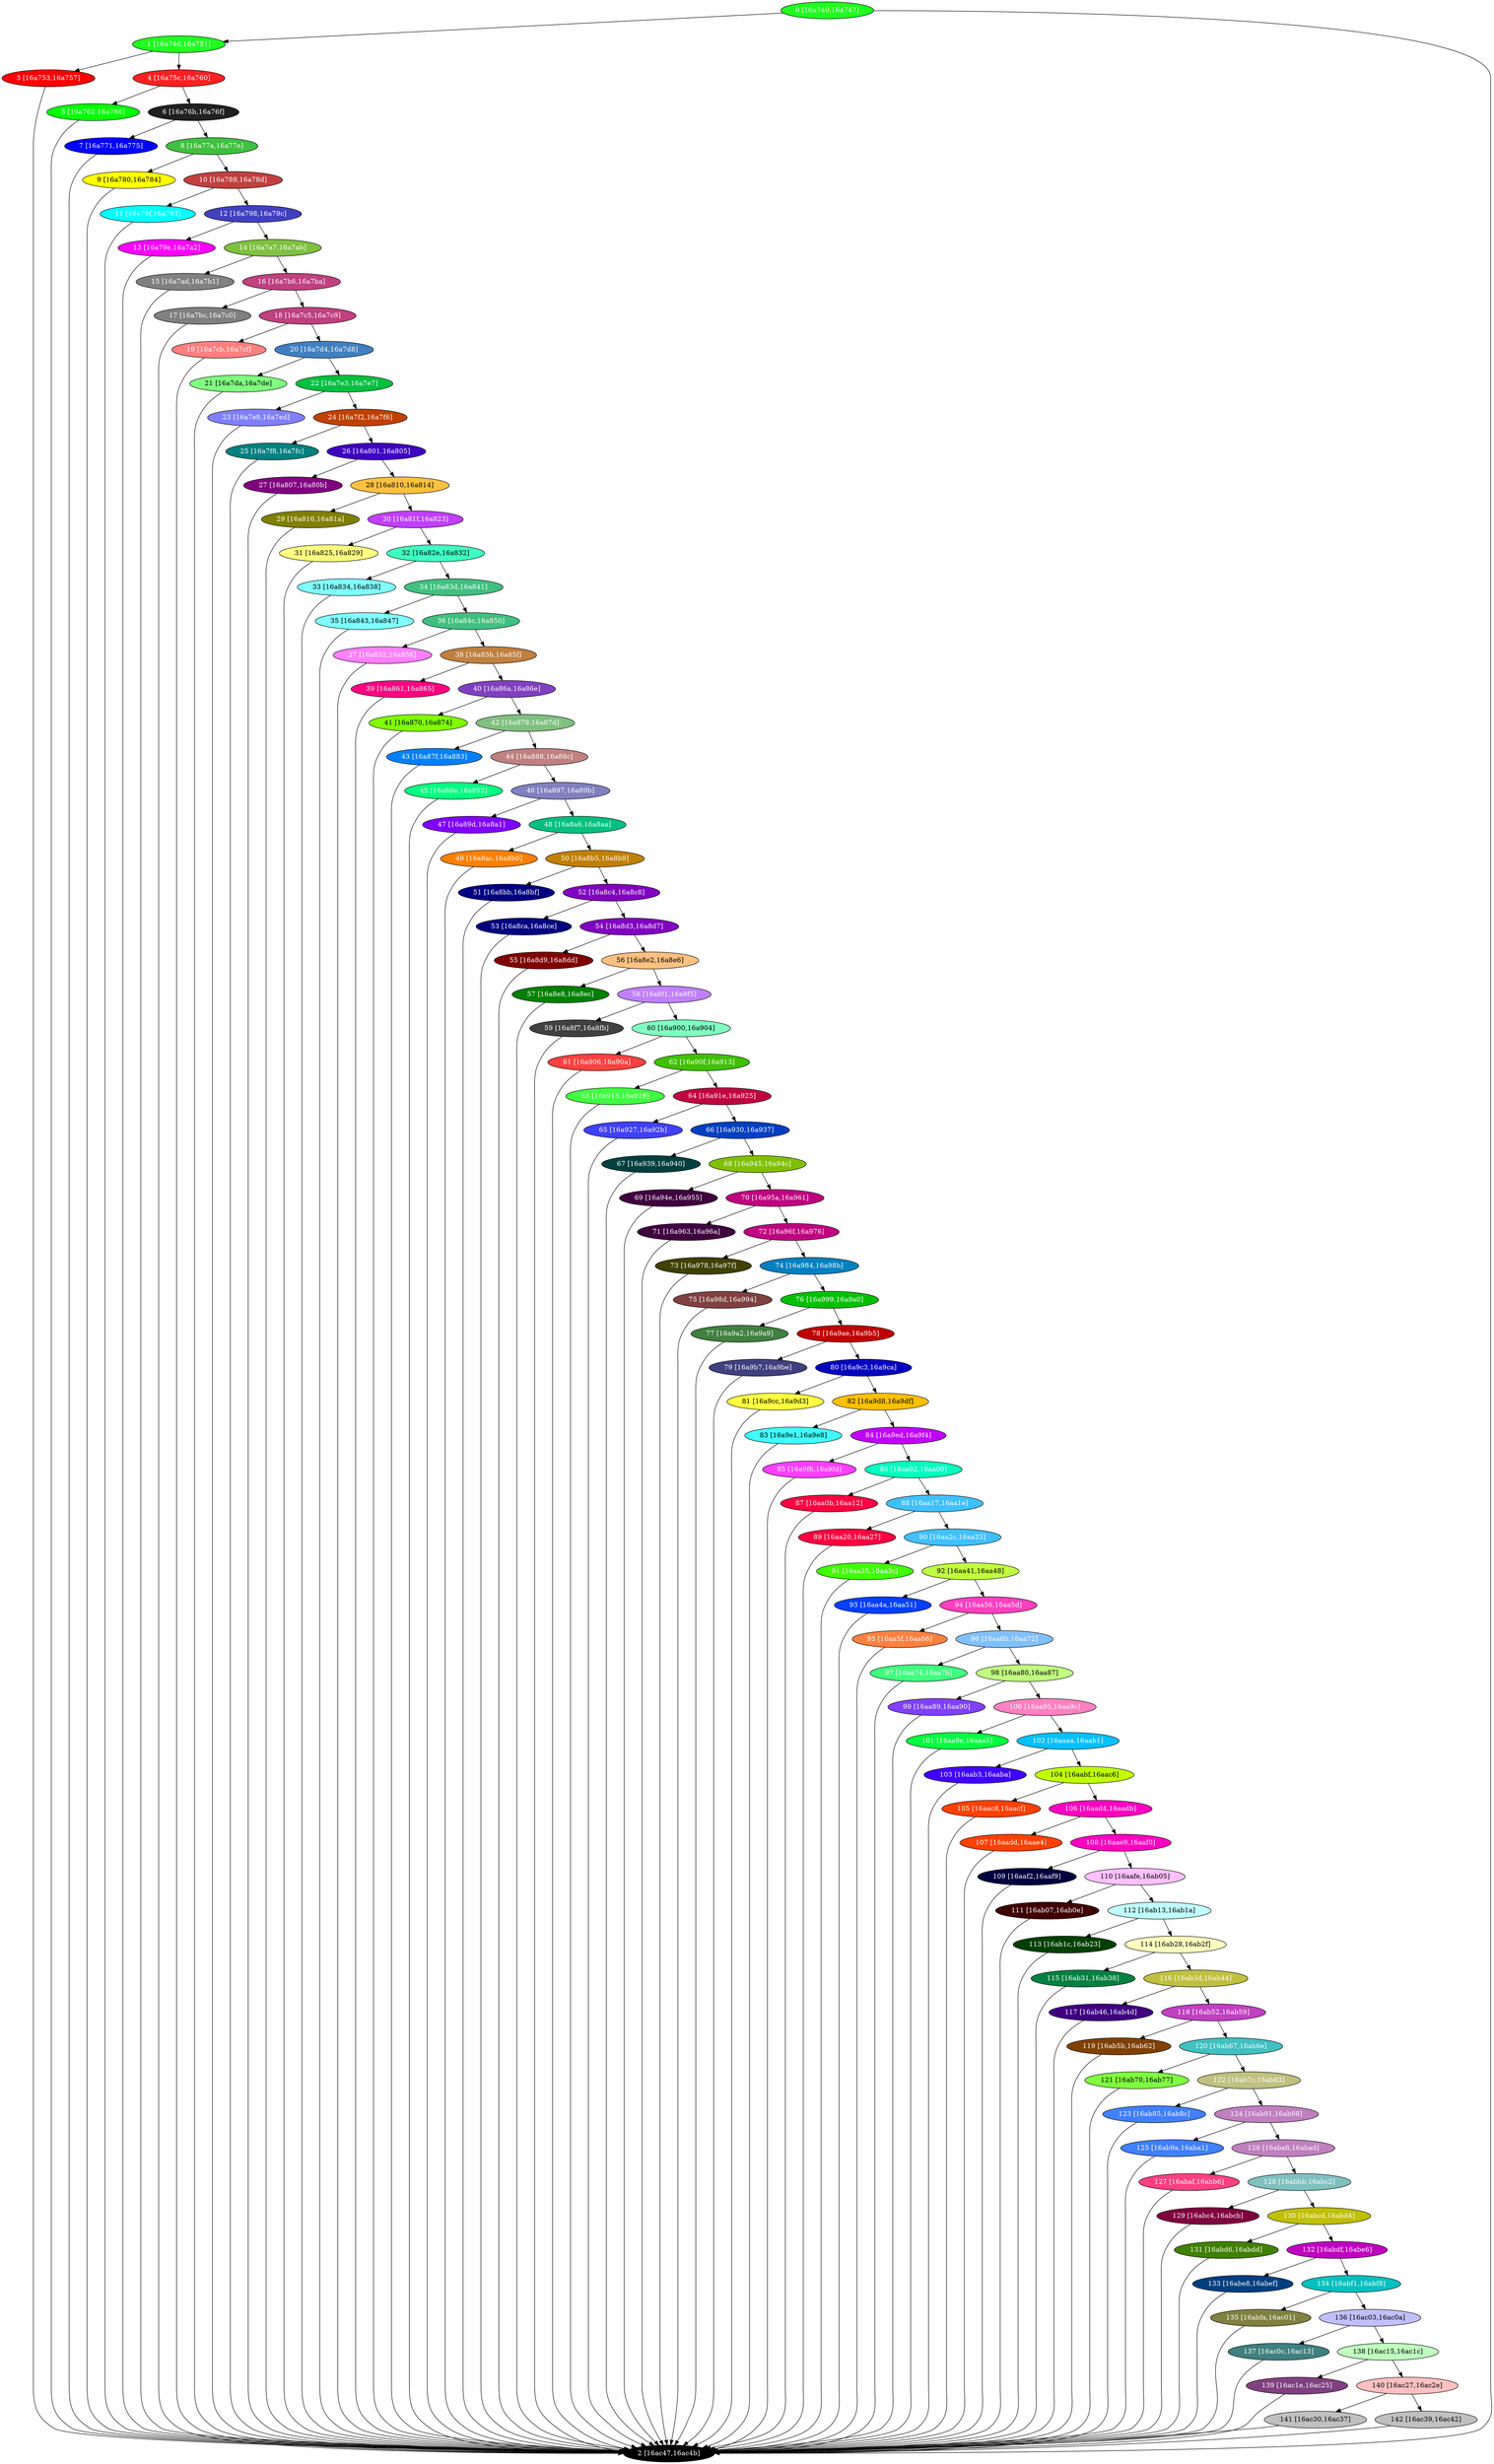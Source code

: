 diGraph libnss3{
	libnss3_0  [style=filled fillcolor="#20FF20" fontcolor="#ffffff" shape=oval label="0 [16a740,16a747]"]
	libnss3_1  [style=filled fillcolor="#20FF20" fontcolor="#ffffff" shape=oval label="1 [16a74d,16a751]"]
	libnss3_2  [style=filled fillcolor="#000000" fontcolor="#ffffff" shape=oval label="2 [16ac47,16ac4b]"]
	libnss3_3  [style=filled fillcolor="#FF0000" fontcolor="#ffffff" shape=oval label="3 [16a753,16a757]"]
	libnss3_4  [style=filled fillcolor="#FF2020" fontcolor="#ffffff" shape=oval label="4 [16a75c,16a760]"]
	libnss3_5  [style=filled fillcolor="#00FF00" fontcolor="#ffffff" shape=oval label="5 [16a762,16a766]"]
	libnss3_6  [style=filled fillcolor="#202020" fontcolor="#ffffff" shape=oval label="6 [16a76b,16a76f]"]
	libnss3_7  [style=filled fillcolor="#0000FF" fontcolor="#ffffff" shape=oval label="7 [16a771,16a775]"]
	libnss3_8  [style=filled fillcolor="#40C040" fontcolor="#ffffff" shape=oval label="8 [16a77a,16a77e]"]
	libnss3_9  [style=filled fillcolor="#FFFF00" fontcolor="#000000" shape=oval label="9 [16a780,16a784]"]
	libnss3_a  [style=filled fillcolor="#C04040" fontcolor="#ffffff" shape=oval label="10 [16a789,16a78d]"]
	libnss3_b  [style=filled fillcolor="#00FFFF" fontcolor="#ffffff" shape=oval label="11 [16a78f,16a793]"]
	libnss3_c  [style=filled fillcolor="#4040C0" fontcolor="#ffffff" shape=oval label="12 [16a798,16a79c]"]
	libnss3_d  [style=filled fillcolor="#FF00FF" fontcolor="#ffffff" shape=oval label="13 [16a79e,16a7a2]"]
	libnss3_e  [style=filled fillcolor="#80C040" fontcolor="#ffffff" shape=oval label="14 [16a7a7,16a7ab]"]
	libnss3_f  [style=filled fillcolor="#808080" fontcolor="#ffffff" shape=oval label="15 [16a7ad,16a7b1]"]
	libnss3_10  [style=filled fillcolor="#C04080" fontcolor="#ffffff" shape=oval label="16 [16a7b6,16a7ba]"]
	libnss3_11  [style=filled fillcolor="#808080" fontcolor="#ffffff" shape=oval label="17 [16a7bc,16a7c0]"]
	libnss3_12  [style=filled fillcolor="#C04080" fontcolor="#ffffff" shape=oval label="18 [16a7c5,16a7c9]"]
	libnss3_13  [style=filled fillcolor="#FF8080" fontcolor="#ffffff" shape=oval label="19 [16a7cb,16a7cf]"]
	libnss3_14  [style=filled fillcolor="#4080C0" fontcolor="#ffffff" shape=oval label="20 [16a7d4,16a7d8]"]
	libnss3_15  [style=filled fillcolor="#80FF80" fontcolor="#000000" shape=oval label="21 [16a7da,16a7de]"]
	libnss3_16  [style=filled fillcolor="#00C040" fontcolor="#ffffff" shape=oval label="22 [16a7e3,16a7e7]"]
	libnss3_17  [style=filled fillcolor="#8080FF" fontcolor="#ffffff" shape=oval label="23 [16a7e9,16a7ed]"]
	libnss3_18  [style=filled fillcolor="#C04000" fontcolor="#ffffff" shape=oval label="24 [16a7f2,16a7f6]"]
	libnss3_19  [style=filled fillcolor="#008080" fontcolor="#ffffff" shape=oval label="25 [16a7f8,16a7fc]"]
	libnss3_1a  [style=filled fillcolor="#4000C0" fontcolor="#ffffff" shape=oval label="26 [16a801,16a805]"]
	libnss3_1b  [style=filled fillcolor="#800080" fontcolor="#ffffff" shape=oval label="27 [16a807,16a80b]"]
	libnss3_1c  [style=filled fillcolor="#FFC040" fontcolor="#000000" shape=oval label="28 [16a810,16a814]"]
	libnss3_1d  [style=filled fillcolor="#808000" fontcolor="#ffffff" shape=oval label="29 [16a816,16a81a]"]
	libnss3_1e  [style=filled fillcolor="#C040FF" fontcolor="#ffffff" shape=oval label="30 [16a81f,16a823]"]
	libnss3_1f  [style=filled fillcolor="#FFFF80" fontcolor="#000000" shape=oval label="31 [16a825,16a829]"]
	libnss3_20  [style=filled fillcolor="#40FFC0" fontcolor="#000000" shape=oval label="32 [16a82e,16a832]"]
	libnss3_21  [style=filled fillcolor="#80FFFF" fontcolor="#000000" shape=oval label="33 [16a834,16a838]"]
	libnss3_22  [style=filled fillcolor="#40C080" fontcolor="#ffffff" shape=oval label="34 [16a83d,16a841]"]
	libnss3_23  [style=filled fillcolor="#80FFFF" fontcolor="#000000" shape=oval label="35 [16a843,16a847]"]
	libnss3_24  [style=filled fillcolor="#40C080" fontcolor="#ffffff" shape=oval label="36 [16a84c,16a850]"]
	libnss3_25  [style=filled fillcolor="#FF80FF" fontcolor="#ffffff" shape=oval label="37 [16a852,16a856]"]
	libnss3_26  [style=filled fillcolor="#C08040" fontcolor="#ffffff" shape=oval label="38 [16a85b,16a85f]"]
	libnss3_27  [style=filled fillcolor="#FF0080" fontcolor="#ffffff" shape=oval label="39 [16a861,16a865]"]
	libnss3_28  [style=filled fillcolor="#8040C0" fontcolor="#ffffff" shape=oval label="40 [16a86a,16a86e]"]
	libnss3_29  [style=filled fillcolor="#80FF00" fontcolor="#000000" shape=oval label="41 [16a870,16a874]"]
	libnss3_2a  [style=filled fillcolor="#80C080" fontcolor="#ffffff" shape=oval label="42 [16a879,16a87d]"]
	libnss3_2b  [style=filled fillcolor="#0080FF" fontcolor="#ffffff" shape=oval label="43 [16a87f,16a883]"]
	libnss3_2c  [style=filled fillcolor="#C08080" fontcolor="#ffffff" shape=oval label="44 [16a888,16a88c]"]
	libnss3_2d  [style=filled fillcolor="#00FF80" fontcolor="#ffffff" shape=oval label="45 [16a88e,16a892]"]
	libnss3_2e  [style=filled fillcolor="#8080C0" fontcolor="#ffffff" shape=oval label="46 [16a897,16a89b]"]
	libnss3_2f  [style=filled fillcolor="#8000FF" fontcolor="#ffffff" shape=oval label="47 [16a89d,16a8a1]"]
	libnss3_30  [style=filled fillcolor="#00C080" fontcolor="#ffffff" shape=oval label="48 [16a8a6,16a8aa]"]
	libnss3_31  [style=filled fillcolor="#FF8000" fontcolor="#ffffff" shape=oval label="49 [16a8ac,16a8b0]"]
	libnss3_32  [style=filled fillcolor="#C08000" fontcolor="#ffffff" shape=oval label="50 [16a8b5,16a8b9]"]
	libnss3_33  [style=filled fillcolor="#000080" fontcolor="#ffffff" shape=oval label="51 [16a8bb,16a8bf]"]
	libnss3_34  [style=filled fillcolor="#8000C0" fontcolor="#ffffff" shape=oval label="52 [16a8c4,16a8c8]"]
	libnss3_35  [style=filled fillcolor="#000080" fontcolor="#ffffff" shape=oval label="53 [16a8ca,16a8ce]"]
	libnss3_36  [style=filled fillcolor="#8000C0" fontcolor="#ffffff" shape=oval label="54 [16a8d3,16a8d7]"]
	libnss3_37  [style=filled fillcolor="#800000" fontcolor="#ffffff" shape=oval label="55 [16a8d9,16a8dd]"]
	libnss3_38  [style=filled fillcolor="#FFC080" fontcolor="#000000" shape=oval label="56 [16a8e2,16a8e6]"]
	libnss3_39  [style=filled fillcolor="#008000" fontcolor="#ffffff" shape=oval label="57 [16a8e8,16a8ec]"]
	libnss3_3a  [style=filled fillcolor="#C080FF" fontcolor="#ffffff" shape=oval label="58 [16a8f1,16a8f5]"]
	libnss3_3b  [style=filled fillcolor="#404040" fontcolor="#ffffff" shape=oval label="59 [16a8f7,16a8fb]"]
	libnss3_3c  [style=filled fillcolor="#80FFC0" fontcolor="#000000" shape=oval label="60 [16a900,16a904]"]
	libnss3_3d  [style=filled fillcolor="#FF4040" fontcolor="#ffffff" shape=oval label="61 [16a906,16a90a]"]
	libnss3_3e  [style=filled fillcolor="#40C000" fontcolor="#ffffff" shape=oval label="62 [16a90f,16a913]"]
	libnss3_3f  [style=filled fillcolor="#40FF40" fontcolor="#ffffff" shape=oval label="63 [16a915,16a919]"]
	libnss3_40  [style=filled fillcolor="#C00040" fontcolor="#ffffff" shape=oval label="64 [16a91e,16a925]"]
	libnss3_41  [style=filled fillcolor="#4040FF" fontcolor="#ffffff" shape=oval label="65 [16a927,16a92b]"]
	libnss3_42  [style=filled fillcolor="#0040C0" fontcolor="#ffffff" shape=oval label="66 [16a930,16a937]"]
	libnss3_43  [style=filled fillcolor="#004040" fontcolor="#ffffff" shape=oval label="67 [16a939,16a940]"]
	libnss3_44  [style=filled fillcolor="#80C000" fontcolor="#ffffff" shape=oval label="68 [16a945,16a94c]"]
	libnss3_45  [style=filled fillcolor="#400040" fontcolor="#ffffff" shape=oval label="69 [16a94e,16a955]"]
	libnss3_46  [style=filled fillcolor="#C00080" fontcolor="#ffffff" shape=oval label="70 [16a95a,16a961]"]
	libnss3_47  [style=filled fillcolor="#400040" fontcolor="#ffffff" shape=oval label="71 [16a963,16a96a]"]
	libnss3_48  [style=filled fillcolor="#C00080" fontcolor="#ffffff" shape=oval label="72 [16a96f,16a976]"]
	libnss3_49  [style=filled fillcolor="#404000" fontcolor="#ffffff" shape=oval label="73 [16a978,16a97f]"]
	libnss3_4a  [style=filled fillcolor="#0080C0" fontcolor="#ffffff" shape=oval label="74 [16a984,16a98b]"]
	libnss3_4b  [style=filled fillcolor="#804040" fontcolor="#ffffff" shape=oval label="75 [16a98d,16a994]"]
	libnss3_4c  [style=filled fillcolor="#00C000" fontcolor="#ffffff" shape=oval label="76 [16a999,16a9a0]"]
	libnss3_4d  [style=filled fillcolor="#408040" fontcolor="#ffffff" shape=oval label="77 [16a9a2,16a9a9]"]
	libnss3_4e  [style=filled fillcolor="#C00000" fontcolor="#ffffff" shape=oval label="78 [16a9ae,16a9b5]"]
	libnss3_4f  [style=filled fillcolor="#404080" fontcolor="#ffffff" shape=oval label="79 [16a9b7,16a9be]"]
	libnss3_50  [style=filled fillcolor="#0000C0" fontcolor="#ffffff" shape=oval label="80 [16a9c3,16a9ca]"]
	libnss3_51  [style=filled fillcolor="#FFFF40" fontcolor="#000000" shape=oval label="81 [16a9cc,16a9d3]"]
	libnss3_52  [style=filled fillcolor="#FFC000" fontcolor="#000000" shape=oval label="82 [16a9d8,16a9df]"]
	libnss3_53  [style=filled fillcolor="#40FFFF" fontcolor="#000000" shape=oval label="83 [16a9e1,16a9e8]"]
	libnss3_54  [style=filled fillcolor="#C000FF" fontcolor="#ffffff" shape=oval label="84 [16a9ed,16a9f4]"]
	libnss3_55  [style=filled fillcolor="#FF40FF" fontcolor="#ffffff" shape=oval label="85 [16a9f6,16a9fd]"]
	libnss3_56  [style=filled fillcolor="#00FFC0" fontcolor="#ffffff" shape=oval label="86 [16aa02,16aa09]"]
	libnss3_57  [style=filled fillcolor="#FF0040" fontcolor="#ffffff" shape=oval label="87 [16aa0b,16aa12]"]
	libnss3_58  [style=filled fillcolor="#40C0FF" fontcolor="#ffffff" shape=oval label="88 [16aa17,16aa1e]"]
	libnss3_59  [style=filled fillcolor="#FF0040" fontcolor="#ffffff" shape=oval label="89 [16aa20,16aa27]"]
	libnss3_5a  [style=filled fillcolor="#40C0FF" fontcolor="#ffffff" shape=oval label="90 [16aa2c,16aa33]"]
	libnss3_5b  [style=filled fillcolor="#40FF00" fontcolor="#ffffff" shape=oval label="91 [16aa35,16aa3c]"]
	libnss3_5c  [style=filled fillcolor="#C0FF40" fontcolor="#000000" shape=oval label="92 [16aa41,16aa48]"]
	libnss3_5d  [style=filled fillcolor="#0040FF" fontcolor="#ffffff" shape=oval label="93 [16aa4a,16aa51]"]
	libnss3_5e  [style=filled fillcolor="#FF40C0" fontcolor="#ffffff" shape=oval label="94 [16aa56,16aa5d]"]
	libnss3_5f  [style=filled fillcolor="#FF8040" fontcolor="#ffffff" shape=oval label="95 [16aa5f,16aa66]"]
	libnss3_60  [style=filled fillcolor="#80C0FF" fontcolor="#ffffff" shape=oval label="96 [16aa6b,16aa72]"]
	libnss3_61  [style=filled fillcolor="#40FF80" fontcolor="#ffffff" shape=oval label="97 [16aa74,16aa7b]"]
	libnss3_62  [style=filled fillcolor="#C0FF80" fontcolor="#000000" shape=oval label="98 [16aa80,16aa87]"]
	libnss3_63  [style=filled fillcolor="#8040FF" fontcolor="#ffffff" shape=oval label="99 [16aa89,16aa90]"]
	libnss3_64  [style=filled fillcolor="#FF80C0" fontcolor="#ffffff" shape=oval label="100 [16aa95,16aa9c]"]
	libnss3_65  [style=filled fillcolor="#00FF40" fontcolor="#ffffff" shape=oval label="101 [16aa9e,16aaa5]"]
	libnss3_66  [style=filled fillcolor="#00C0FF" fontcolor="#ffffff" shape=oval label="102 [16aaaa,16aab1]"]
	libnss3_67  [style=filled fillcolor="#4000FF" fontcolor="#ffffff" shape=oval label="103 [16aab3,16aaba]"]
	libnss3_68  [style=filled fillcolor="#C0FF00" fontcolor="#000000" shape=oval label="104 [16aabf,16aac6]"]
	libnss3_69  [style=filled fillcolor="#FF4000" fontcolor="#ffffff" shape=oval label="105 [16aac8,16aacf]"]
	libnss3_6a  [style=filled fillcolor="#FF00C0" fontcolor="#ffffff" shape=oval label="106 [16aad4,16aadb]"]
	libnss3_6b  [style=filled fillcolor="#FF4000" fontcolor="#ffffff" shape=oval label="107 [16aadd,16aae4]"]
	libnss3_6c  [style=filled fillcolor="#FF00C0" fontcolor="#ffffff" shape=oval label="108 [16aae9,16aaf0]"]
	libnss3_6d  [style=filled fillcolor="#000040" fontcolor="#ffffff" shape=oval label="109 [16aaf2,16aaf9]"]
	libnss3_6e  [style=filled fillcolor="#FFC0FF" fontcolor="#000000" shape=oval label="110 [16aafe,16ab05]"]
	libnss3_6f  [style=filled fillcolor="#400000" fontcolor="#ffffff" shape=oval label="111 [16ab07,16ab0e]"]
	libnss3_70  [style=filled fillcolor="#C0FFFF" fontcolor="#000000" shape=oval label="112 [16ab13,16ab1a]"]
	libnss3_71  [style=filled fillcolor="#004000" fontcolor="#ffffff" shape=oval label="113 [16ab1c,16ab23]"]
	libnss3_72  [style=filled fillcolor="#FFFFC0" fontcolor="#000000" shape=oval label="114 [16ab28,16ab2f]"]
	libnss3_73  [style=filled fillcolor="#008040" fontcolor="#ffffff" shape=oval label="115 [16ab31,16ab38]"]
	libnss3_74  [style=filled fillcolor="#C0C040" fontcolor="#ffffff" shape=oval label="116 [16ab3d,16ab44]"]
	libnss3_75  [style=filled fillcolor="#400080" fontcolor="#ffffff" shape=oval label="117 [16ab46,16ab4d]"]
	libnss3_76  [style=filled fillcolor="#C040C0" fontcolor="#ffffff" shape=oval label="118 [16ab52,16ab59]"]
	libnss3_77  [style=filled fillcolor="#804000" fontcolor="#ffffff" shape=oval label="119 [16ab5b,16ab62]"]
	libnss3_78  [style=filled fillcolor="#40C0C0" fontcolor="#ffffff" shape=oval label="120 [16ab67,16ab6e]"]
	libnss3_79  [style=filled fillcolor="#80FF40" fontcolor="#000000" shape=oval label="121 [16ab70,16ab77]"]
	libnss3_7a  [style=filled fillcolor="#C0C080" fontcolor="#ffffff" shape=oval label="122 [16ab7c,16ab83]"]
	libnss3_7b  [style=filled fillcolor="#4080FF" fontcolor="#ffffff" shape=oval label="123 [16ab85,16ab8c]"]
	libnss3_7c  [style=filled fillcolor="#C080C0" fontcolor="#ffffff" shape=oval label="124 [16ab91,16ab98]"]
	libnss3_7d  [style=filled fillcolor="#4080FF" fontcolor="#ffffff" shape=oval label="125 [16ab9a,16aba1]"]
	libnss3_7e  [style=filled fillcolor="#C080C0" fontcolor="#ffffff" shape=oval label="126 [16aba6,16abad]"]
	libnss3_7f  [style=filled fillcolor="#FF4080" fontcolor="#ffffff" shape=oval label="127 [16abaf,16abb6]"]
	libnss3_80  [style=filled fillcolor="#80C0C0" fontcolor="#ffffff" shape=oval label="128 [16abbb,16abc2]"]
	libnss3_81  [style=filled fillcolor="#800040" fontcolor="#ffffff" shape=oval label="129 [16abc4,16abcb]"]
	libnss3_82  [style=filled fillcolor="#C0C000" fontcolor="#ffffff" shape=oval label="130 [16abcd,16abd4]"]
	libnss3_83  [style=filled fillcolor="#408000" fontcolor="#ffffff" shape=oval label="131 [16abd6,16abdd]"]
	libnss3_84  [style=filled fillcolor="#C000C0" fontcolor="#ffffff" shape=oval label="132 [16abdf,16abe6]"]
	libnss3_85  [style=filled fillcolor="#004080" fontcolor="#ffffff" shape=oval label="133 [16abe8,16abef]"]
	libnss3_86  [style=filled fillcolor="#00C0C0" fontcolor="#ffffff" shape=oval label="134 [16abf1,16abf8]"]
	libnss3_87  [style=filled fillcolor="#808040" fontcolor="#ffffff" shape=oval label="135 [16abfa,16ac01]"]
	libnss3_88  [style=filled fillcolor="#C0C0FF" fontcolor="#000000" shape=oval label="136 [16ac03,16ac0a]"]
	libnss3_89  [style=filled fillcolor="#408080" fontcolor="#ffffff" shape=oval label="137 [16ac0c,16ac13]"]
	libnss3_8a  [style=filled fillcolor="#C0FFC0" fontcolor="#000000" shape=oval label="138 [16ac15,16ac1c]"]
	libnss3_8b  [style=filled fillcolor="#804080" fontcolor="#ffffff" shape=oval label="139 [16ac1e,16ac25]"]
	libnss3_8c  [style=filled fillcolor="#FFC0C0" fontcolor="#000000" shape=oval label="140 [16ac27,16ac2e]"]
	libnss3_8d  [style=filled fillcolor="#C0C0C0" fontcolor="#000000" shape=oval label="141 [16ac30,16ac37]"]
	libnss3_8e  [style=filled fillcolor="#C0C0C0" fontcolor="#000000" shape=oval label="142 [16ac39,16ac42]"]

	libnss3_0 -> libnss3_1
	libnss3_0 -> libnss3_2
	libnss3_1 -> libnss3_3
	libnss3_1 -> libnss3_4
	libnss3_3 -> libnss3_2
	libnss3_4 -> libnss3_5
	libnss3_4 -> libnss3_6
	libnss3_5 -> libnss3_2
	libnss3_6 -> libnss3_7
	libnss3_6 -> libnss3_8
	libnss3_7 -> libnss3_2
	libnss3_8 -> libnss3_9
	libnss3_8 -> libnss3_a
	libnss3_9 -> libnss3_2
	libnss3_a -> libnss3_b
	libnss3_a -> libnss3_c
	libnss3_b -> libnss3_2
	libnss3_c -> libnss3_d
	libnss3_c -> libnss3_e
	libnss3_d -> libnss3_2
	libnss3_e -> libnss3_f
	libnss3_e -> libnss3_10
	libnss3_f -> libnss3_2
	libnss3_10 -> libnss3_11
	libnss3_10 -> libnss3_12
	libnss3_11 -> libnss3_2
	libnss3_12 -> libnss3_13
	libnss3_12 -> libnss3_14
	libnss3_13 -> libnss3_2
	libnss3_14 -> libnss3_15
	libnss3_14 -> libnss3_16
	libnss3_15 -> libnss3_2
	libnss3_16 -> libnss3_17
	libnss3_16 -> libnss3_18
	libnss3_17 -> libnss3_2
	libnss3_18 -> libnss3_19
	libnss3_18 -> libnss3_1a
	libnss3_19 -> libnss3_2
	libnss3_1a -> libnss3_1b
	libnss3_1a -> libnss3_1c
	libnss3_1b -> libnss3_2
	libnss3_1c -> libnss3_1d
	libnss3_1c -> libnss3_1e
	libnss3_1d -> libnss3_2
	libnss3_1e -> libnss3_1f
	libnss3_1e -> libnss3_20
	libnss3_1f -> libnss3_2
	libnss3_20 -> libnss3_21
	libnss3_20 -> libnss3_22
	libnss3_21 -> libnss3_2
	libnss3_22 -> libnss3_23
	libnss3_22 -> libnss3_24
	libnss3_23 -> libnss3_2
	libnss3_24 -> libnss3_25
	libnss3_24 -> libnss3_26
	libnss3_25 -> libnss3_2
	libnss3_26 -> libnss3_27
	libnss3_26 -> libnss3_28
	libnss3_27 -> libnss3_2
	libnss3_28 -> libnss3_29
	libnss3_28 -> libnss3_2a
	libnss3_29 -> libnss3_2
	libnss3_2a -> libnss3_2b
	libnss3_2a -> libnss3_2c
	libnss3_2b -> libnss3_2
	libnss3_2c -> libnss3_2d
	libnss3_2c -> libnss3_2e
	libnss3_2d -> libnss3_2
	libnss3_2e -> libnss3_2f
	libnss3_2e -> libnss3_30
	libnss3_2f -> libnss3_2
	libnss3_30 -> libnss3_31
	libnss3_30 -> libnss3_32
	libnss3_31 -> libnss3_2
	libnss3_32 -> libnss3_33
	libnss3_32 -> libnss3_34
	libnss3_33 -> libnss3_2
	libnss3_34 -> libnss3_35
	libnss3_34 -> libnss3_36
	libnss3_35 -> libnss3_2
	libnss3_36 -> libnss3_37
	libnss3_36 -> libnss3_38
	libnss3_37 -> libnss3_2
	libnss3_38 -> libnss3_39
	libnss3_38 -> libnss3_3a
	libnss3_39 -> libnss3_2
	libnss3_3a -> libnss3_3b
	libnss3_3a -> libnss3_3c
	libnss3_3b -> libnss3_2
	libnss3_3c -> libnss3_3d
	libnss3_3c -> libnss3_3e
	libnss3_3d -> libnss3_2
	libnss3_3e -> libnss3_3f
	libnss3_3e -> libnss3_40
	libnss3_3f -> libnss3_2
	libnss3_40 -> libnss3_41
	libnss3_40 -> libnss3_42
	libnss3_41 -> libnss3_2
	libnss3_42 -> libnss3_43
	libnss3_42 -> libnss3_44
	libnss3_43 -> libnss3_2
	libnss3_44 -> libnss3_45
	libnss3_44 -> libnss3_46
	libnss3_45 -> libnss3_2
	libnss3_46 -> libnss3_47
	libnss3_46 -> libnss3_48
	libnss3_47 -> libnss3_2
	libnss3_48 -> libnss3_49
	libnss3_48 -> libnss3_4a
	libnss3_49 -> libnss3_2
	libnss3_4a -> libnss3_4b
	libnss3_4a -> libnss3_4c
	libnss3_4b -> libnss3_2
	libnss3_4c -> libnss3_4d
	libnss3_4c -> libnss3_4e
	libnss3_4d -> libnss3_2
	libnss3_4e -> libnss3_4f
	libnss3_4e -> libnss3_50
	libnss3_4f -> libnss3_2
	libnss3_50 -> libnss3_51
	libnss3_50 -> libnss3_52
	libnss3_51 -> libnss3_2
	libnss3_52 -> libnss3_53
	libnss3_52 -> libnss3_54
	libnss3_53 -> libnss3_2
	libnss3_54 -> libnss3_55
	libnss3_54 -> libnss3_56
	libnss3_55 -> libnss3_2
	libnss3_56 -> libnss3_57
	libnss3_56 -> libnss3_58
	libnss3_57 -> libnss3_2
	libnss3_58 -> libnss3_59
	libnss3_58 -> libnss3_5a
	libnss3_59 -> libnss3_2
	libnss3_5a -> libnss3_5b
	libnss3_5a -> libnss3_5c
	libnss3_5b -> libnss3_2
	libnss3_5c -> libnss3_5d
	libnss3_5c -> libnss3_5e
	libnss3_5d -> libnss3_2
	libnss3_5e -> libnss3_5f
	libnss3_5e -> libnss3_60
	libnss3_5f -> libnss3_2
	libnss3_60 -> libnss3_61
	libnss3_60 -> libnss3_62
	libnss3_61 -> libnss3_2
	libnss3_62 -> libnss3_63
	libnss3_62 -> libnss3_64
	libnss3_63 -> libnss3_2
	libnss3_64 -> libnss3_65
	libnss3_64 -> libnss3_66
	libnss3_65 -> libnss3_2
	libnss3_66 -> libnss3_67
	libnss3_66 -> libnss3_68
	libnss3_67 -> libnss3_2
	libnss3_68 -> libnss3_69
	libnss3_68 -> libnss3_6a
	libnss3_69 -> libnss3_2
	libnss3_6a -> libnss3_6b
	libnss3_6a -> libnss3_6c
	libnss3_6b -> libnss3_2
	libnss3_6c -> libnss3_6d
	libnss3_6c -> libnss3_6e
	libnss3_6d -> libnss3_2
	libnss3_6e -> libnss3_6f
	libnss3_6e -> libnss3_70
	libnss3_6f -> libnss3_2
	libnss3_70 -> libnss3_71
	libnss3_70 -> libnss3_72
	libnss3_71 -> libnss3_2
	libnss3_72 -> libnss3_73
	libnss3_72 -> libnss3_74
	libnss3_73 -> libnss3_2
	libnss3_74 -> libnss3_75
	libnss3_74 -> libnss3_76
	libnss3_75 -> libnss3_2
	libnss3_76 -> libnss3_77
	libnss3_76 -> libnss3_78
	libnss3_77 -> libnss3_2
	libnss3_78 -> libnss3_79
	libnss3_78 -> libnss3_7a
	libnss3_79 -> libnss3_2
	libnss3_7a -> libnss3_7b
	libnss3_7a -> libnss3_7c
	libnss3_7b -> libnss3_2
	libnss3_7c -> libnss3_7d
	libnss3_7c -> libnss3_7e
	libnss3_7d -> libnss3_2
	libnss3_7e -> libnss3_7f
	libnss3_7e -> libnss3_80
	libnss3_7f -> libnss3_2
	libnss3_80 -> libnss3_81
	libnss3_80 -> libnss3_82
	libnss3_81 -> libnss3_2
	libnss3_82 -> libnss3_83
	libnss3_82 -> libnss3_84
	libnss3_83 -> libnss3_2
	libnss3_84 -> libnss3_85
	libnss3_84 -> libnss3_86
	libnss3_85 -> libnss3_2
	libnss3_86 -> libnss3_87
	libnss3_86 -> libnss3_88
	libnss3_87 -> libnss3_2
	libnss3_88 -> libnss3_89
	libnss3_88 -> libnss3_8a
	libnss3_89 -> libnss3_2
	libnss3_8a -> libnss3_8b
	libnss3_8a -> libnss3_8c
	libnss3_8b -> libnss3_2
	libnss3_8c -> libnss3_8d
	libnss3_8c -> libnss3_8e
	libnss3_8d -> libnss3_2
	libnss3_8e -> libnss3_2
}
